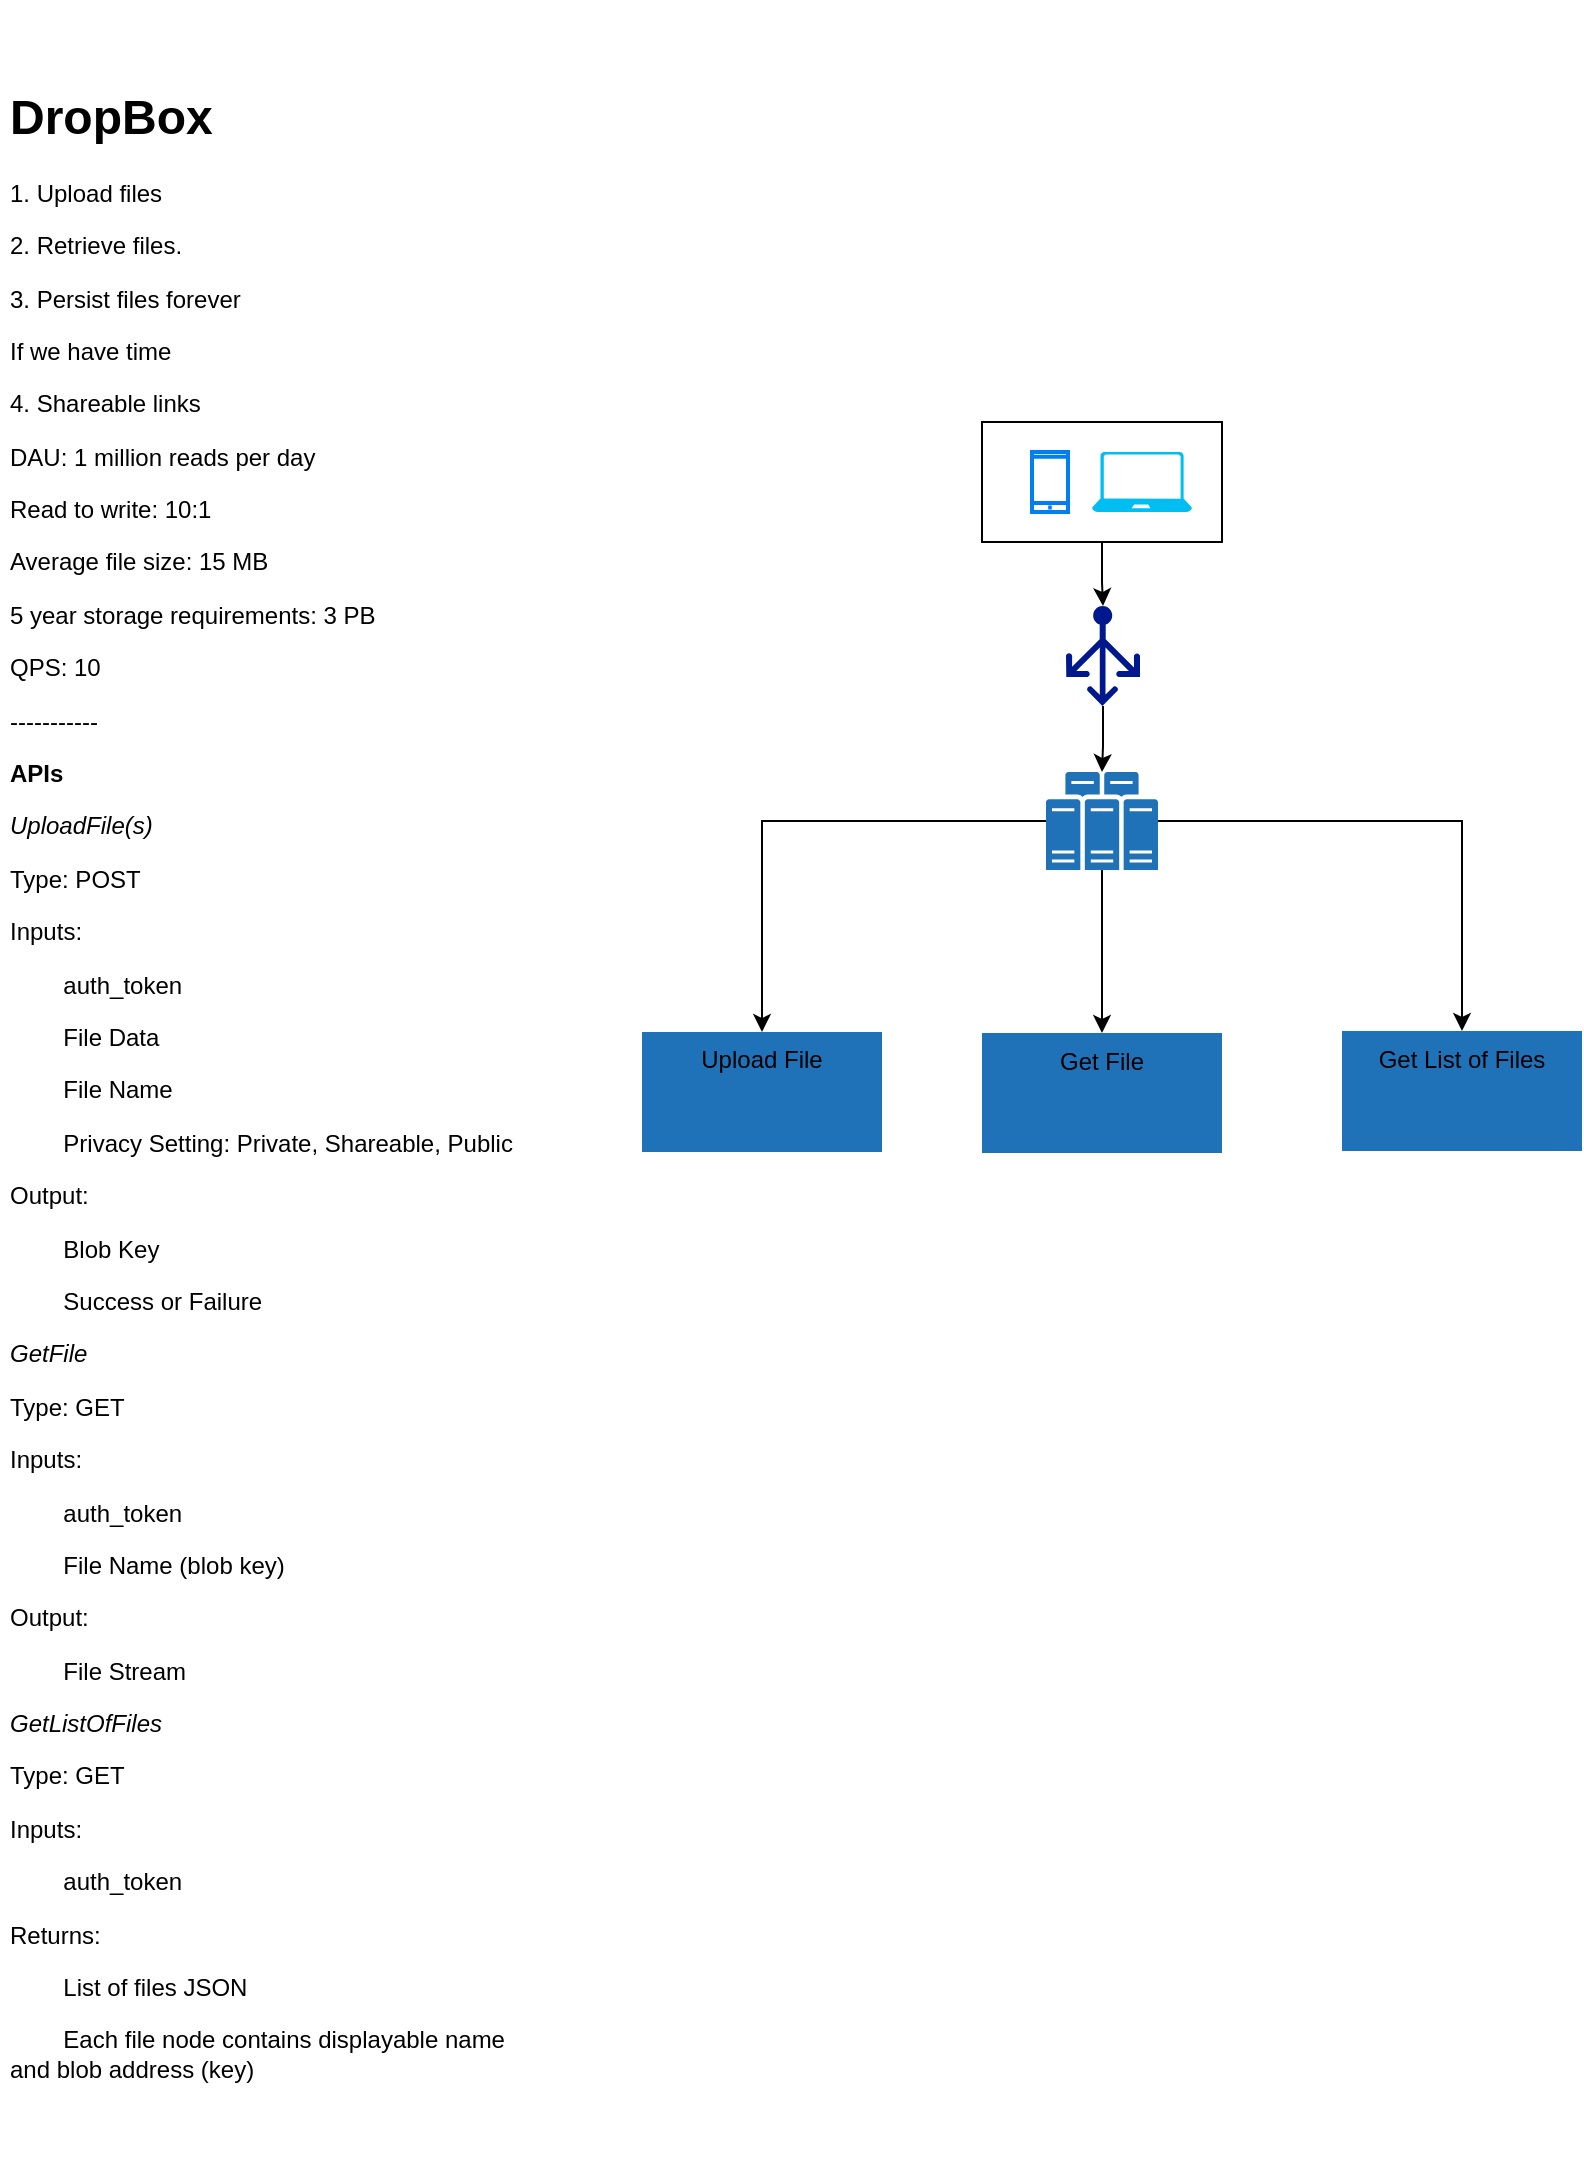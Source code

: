 <mxfile version="20.3.3" type="github"><diagram id="Fx_pesH9_Tg9TUCY-EvB" name="Page-1"><mxGraphModel dx="1422" dy="762" grid="1" gridSize="10" guides="1" tooltips="1" connect="1" arrows="1" fold="1" page="1" pageScale="1" pageWidth="850" pageHeight="1100" math="0" shadow="0"><root><mxCell id="0"/><mxCell id="1" parent="0"/><mxCell id="1i6OF8YntkB4vm1dQ0iG-9" value="" style="edgeStyle=orthogonalEdgeStyle;rounded=0;orthogonalLoop=1;jettySize=auto;html=1;" edge="1" parent="1" source="1i6OF8YntkB4vm1dQ0iG-6" target="1i6OF8YntkB4vm1dQ0iG-8"><mxGeometry relative="1" as="geometry"/></mxCell><mxCell id="1i6OF8YntkB4vm1dQ0iG-6" value="" style="rounded=0;whiteSpace=wrap;html=1;" vertex="1" parent="1"><mxGeometry x="510" y="215" width="120" height="60" as="geometry"/></mxCell><mxCell id="1i6OF8YntkB4vm1dQ0iG-2" value="&lt;h1&gt;DropBox&lt;/h1&gt;&lt;p&gt;1. Upload files&lt;/p&gt;&lt;p&gt;2. Retrieve files.&lt;/p&gt;&lt;p&gt;3. Persist files forever&lt;/p&gt;&lt;p&gt;If we have time&lt;/p&gt;&lt;p&gt;4. Shareable links&lt;/p&gt;&lt;p&gt;DAU: 1 million reads per day&lt;/p&gt;&lt;p&gt;Read to write: 10:1&lt;/p&gt;&lt;p&gt;Average file size: 15 MB&lt;/p&gt;&lt;p&gt;5 year storage requirements: 3&lt;span style=&quot;background-color: initial;&quot;&gt;&amp;nbsp;PB&lt;/span&gt;&lt;/p&gt;&lt;p&gt;&lt;span style=&quot;background-color: initial;&quot;&gt;QPS: 10&lt;/span&gt;&lt;/p&gt;&lt;p&gt;&lt;span style=&quot;background-color: initial;&quot;&gt;-----------&lt;/span&gt;&lt;/p&gt;&lt;p&gt;&lt;b&gt;APIs&lt;/b&gt;&lt;/p&gt;&lt;p&gt;&lt;i style=&quot;&quot;&gt;UploadFile(s)&lt;/i&gt;&lt;/p&gt;&lt;p&gt;&lt;span style=&quot;&quot;&gt;&lt;/span&gt;Type: POST&lt;br&gt;&lt;/p&gt;&lt;p&gt;&lt;span style=&quot;&quot;&gt;&#9;&lt;/span&gt;Inputs:&lt;br&gt;&lt;/p&gt;&lt;p&gt;&lt;/p&gt;&lt;span style=&quot;white-space: pre;&quot;&gt;&#9;&lt;/span&gt;auth_token&lt;p&gt;&lt;span style=&quot;&quot;&gt;&#9;&lt;/span&gt;&lt;span style=&quot;&quot;&gt;&#9;&lt;/span&gt;&lt;span style=&quot;white-space: pre;&quot;&gt;&#9;&lt;/span&gt;File Data&lt;br&gt;&lt;/p&gt;&lt;p&gt;&lt;span style=&quot;white-space: pre;&quot;&gt;&#9;&lt;/span&gt;File Name&lt;br&gt;&lt;/p&gt;&lt;p&gt;&lt;span style=&quot;white-space: pre;&quot;&gt;&#9;&lt;/span&gt;Privacy Setting: Private, Shareable, Public&lt;br&gt;&lt;/p&gt;&lt;p&gt;Output:&lt;/p&gt;&lt;p&gt;&lt;span style=&quot;white-space: pre;&quot;&gt;&#9;&lt;/span&gt;Blob Key&lt;br&gt;&lt;/p&gt;&lt;p&gt;&lt;span style=&quot;white-space: pre;&quot;&gt;&#9;&lt;/span&gt;Success or Failure&lt;br&gt;&lt;/p&gt;&lt;p&gt;&lt;i&gt;GetFile&lt;/i&gt;&lt;/p&gt;&lt;p&gt;Type: GET&lt;/p&gt;&lt;p&gt;Inputs:&lt;/p&gt;&lt;p&gt;&lt;span style=&quot;white-space: pre;&quot;&gt;&#9;&lt;/span&gt;auth_token&lt;br&gt;&lt;/p&gt;&lt;p&gt;&lt;span style=&quot;white-space: pre;&quot;&gt;&#9;&lt;/span&gt;File Name (blob key)&lt;br&gt;&lt;/p&gt;&lt;p&gt;Output:&lt;/p&gt;&lt;p&gt;&lt;span style=&quot;white-space: pre;&quot;&gt;&#9;&lt;/span&gt;File Stream&lt;br&gt;&lt;/p&gt;&lt;p&gt;&lt;i&gt;GetListOfFiles&lt;/i&gt;&lt;/p&gt;&lt;p&gt;Type: GET&lt;/p&gt;&lt;p&gt;Inputs:&lt;/p&gt;&lt;p&gt;&lt;span style=&quot;white-space: pre;&quot;&gt;&#9;&lt;/span&gt;auth_token&lt;br&gt;&lt;/p&gt;&lt;p&gt;Returns:&lt;/p&gt;&lt;p&gt;&lt;span style=&quot;white-space: pre;&quot;&gt;&#9;&lt;/span&gt;List of files JSON&lt;/p&gt;&lt;p&gt;&lt;span style=&quot;background-color: initial;&quot;&gt;&lt;span style=&quot;white-space: pre;&quot;&gt;&#9;&lt;/span&gt;Each file node contains displayable name and blob address (key)&lt;/span&gt;&lt;/p&gt;" style="text;html=1;strokeColor=none;fillColor=none;spacing=4;spacingTop=-20;whiteSpace=wrap;overflow=hidden;rounded=0;horizontal=1;verticalAlign=middle;direction=west;" vertex="1" parent="1"><mxGeometry x="20" y="20" width="270" height="1070" as="geometry"/></mxCell><mxCell id="1i6OF8YntkB4vm1dQ0iG-4" value="" style="html=1;verticalLabelPosition=bottom;align=center;labelBackgroundColor=#ffffff;verticalAlign=top;strokeWidth=2;strokeColor=#0080F0;shadow=0;dashed=0;shape=mxgraph.ios7.icons.smartphone;" vertex="1" parent="1"><mxGeometry x="535" y="230" width="18" height="30" as="geometry"/></mxCell><mxCell id="1i6OF8YntkB4vm1dQ0iG-5" value="" style="verticalLabelPosition=bottom;html=1;verticalAlign=top;align=center;strokeColor=none;fillColor=#00BEF2;shape=mxgraph.azure.laptop;pointerEvents=1;" vertex="1" parent="1"><mxGeometry x="565" y="230" width="50" height="30" as="geometry"/></mxCell><mxCell id="1i6OF8YntkB4vm1dQ0iG-11" value="" style="edgeStyle=orthogonalEdgeStyle;rounded=0;orthogonalLoop=1;jettySize=auto;html=1;" edge="1" parent="1" source="1i6OF8YntkB4vm1dQ0iG-8" target="1i6OF8YntkB4vm1dQ0iG-10"><mxGeometry relative="1" as="geometry"/></mxCell><mxCell id="1i6OF8YntkB4vm1dQ0iG-8" value="" style="sketch=0;aspect=fixed;pointerEvents=1;shadow=0;dashed=0;html=1;strokeColor=none;labelPosition=center;verticalLabelPosition=bottom;verticalAlign=top;align=center;fillColor=#00188D;shape=mxgraph.azure.load_balancer_generic" vertex="1" parent="1"><mxGeometry x="552" y="307" width="37" height="50" as="geometry"/></mxCell><mxCell id="1i6OF8YntkB4vm1dQ0iG-26" value="" style="edgeStyle=orthogonalEdgeStyle;rounded=0;orthogonalLoop=1;jettySize=auto;html=1;" edge="1" parent="1" source="1i6OF8YntkB4vm1dQ0iG-10" target="1i6OF8YntkB4vm1dQ0iG-25"><mxGeometry relative="1" as="geometry"/></mxCell><mxCell id="1i6OF8YntkB4vm1dQ0iG-29" value="" style="edgeStyle=orthogonalEdgeStyle;rounded=0;orthogonalLoop=1;jettySize=auto;html=1;" edge="1" parent="1" source="1i6OF8YntkB4vm1dQ0iG-10" target="1i6OF8YntkB4vm1dQ0iG-28"><mxGeometry relative="1" as="geometry"/></mxCell><mxCell id="1i6OF8YntkB4vm1dQ0iG-31" value="" style="edgeStyle=orthogonalEdgeStyle;rounded=0;orthogonalLoop=1;jettySize=auto;html=1;" edge="1" parent="1" source="1i6OF8YntkB4vm1dQ0iG-10" target="1i6OF8YntkB4vm1dQ0iG-30"><mxGeometry relative="1" as="geometry"/></mxCell><mxCell id="1i6OF8YntkB4vm1dQ0iG-10" value="" style="sketch=0;pointerEvents=1;shadow=0;dashed=0;html=1;strokeColor=none;labelPosition=center;verticalLabelPosition=bottom;verticalAlign=top;outlineConnect=0;align=center;shape=mxgraph.office.servers.physical_host_farm;fillColor=#2072B8;" vertex="1" parent="1"><mxGeometry x="542" y="390" width="56" height="49" as="geometry"/></mxCell><mxCell id="1i6OF8YntkB4vm1dQ0iG-25" value="Upload File" style="whiteSpace=wrap;html=1;verticalAlign=top;fillColor=#2072B8;strokeColor=none;sketch=0;shadow=0;dashed=0;" vertex="1" parent="1"><mxGeometry x="340" y="520" width="120" height="60" as="geometry"/></mxCell><mxCell id="1i6OF8YntkB4vm1dQ0iG-28" value="Get File" style="whiteSpace=wrap;html=1;verticalAlign=top;fillColor=#2072B8;strokeColor=none;sketch=0;shadow=0;dashed=0;" vertex="1" parent="1"><mxGeometry x="510" y="520.5" width="120" height="60" as="geometry"/></mxCell><mxCell id="1i6OF8YntkB4vm1dQ0iG-30" value="Get List of Files" style="whiteSpace=wrap;html=1;verticalAlign=top;fillColor=#2072B8;strokeColor=none;sketch=0;shadow=0;dashed=0;" vertex="1" parent="1"><mxGeometry x="690" y="519.5" width="120" height="60" as="geometry"/></mxCell></root></mxGraphModel></diagram></mxfile>